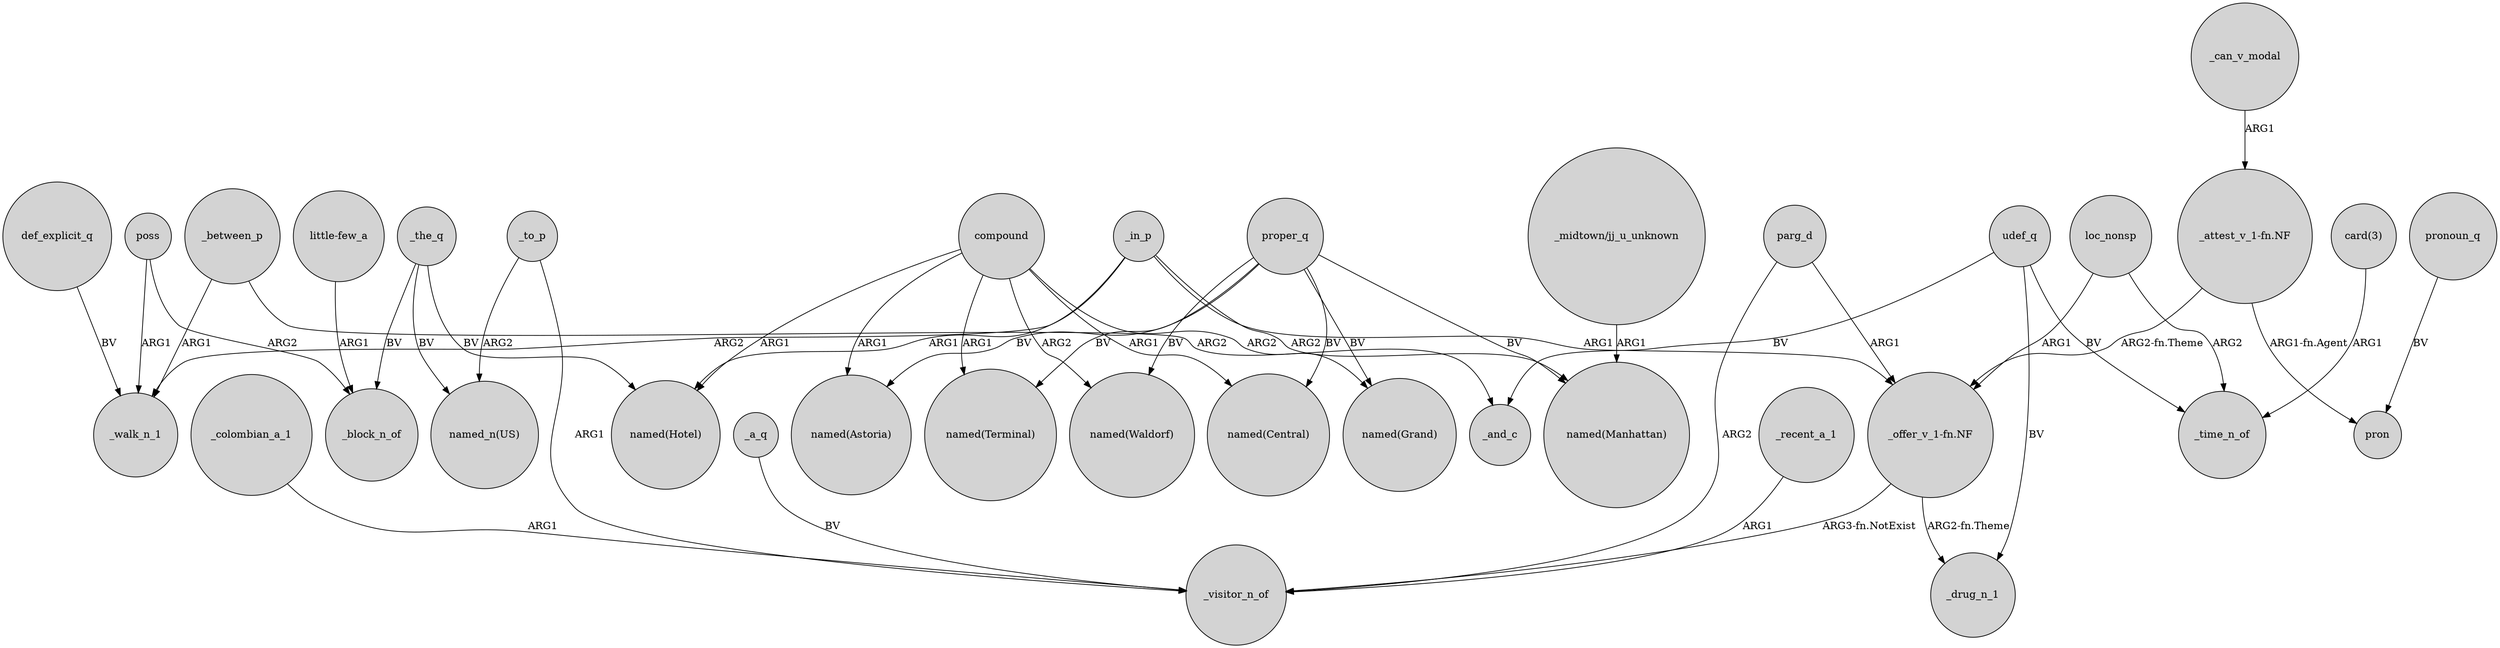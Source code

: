 digraph {
	node [shape=circle style=filled]
	_between_p -> _walk_n_1 [label=ARG1]
	_in_p -> "_offer_v_1-fn.NF" [label=ARG1]
	_recent_a_1 -> _visitor_n_of [label=ARG1]
	def_explicit_q -> _walk_n_1 [label=BV]
	"_offer_v_1-fn.NF" -> _visitor_n_of [label="ARG3-fn.NotExist"]
	compound -> "named(Central)" [label=ARG1]
	proper_q -> "named(Grand)" [label=BV]
	"_attest_v_1-fn.NF" -> "_offer_v_1-fn.NF" [label="ARG2-fn.Theme"]
	"_midtown/jj_u_unknown" -> "named(Manhattan)" [label=ARG1]
	loc_nonsp -> "_offer_v_1-fn.NF" [label=ARG1]
	poss -> _block_n_of [label=ARG2]
	_the_q -> "named(Hotel)" [label=BV]
	proper_q -> "named(Astoria)" [label=BV]
	_in_p -> _walk_n_1 [label=ARG2]
	loc_nonsp -> _time_n_of [label=ARG2]
	proper_q -> "named(Terminal)" [label=BV]
	compound -> "named(Grand)" [label=ARG2]
	_colombian_a_1 -> _visitor_n_of [label=ARG1]
	compound -> "named(Hotel)" [label=ARG1]
	udef_q -> _drug_n_1 [label=BV]
	proper_q -> "named(Manhattan)" [label=BV]
	_to_p -> "named_n(US)" [label=ARG2]
	_the_q -> "named_n(US)" [label=BV]
	_a_q -> _visitor_n_of [label=BV]
	"card(3)" -> _time_n_of [label=ARG1]
	pronoun_q -> pron [label=BV]
	_the_q -> _block_n_of [label=BV]
	_to_p -> _visitor_n_of [label=ARG1]
	compound -> "named(Waldorf)" [label=ARG2]
	"_attest_v_1-fn.NF" -> pron [label="ARG1-fn.Agent"]
	udef_q -> _time_n_of [label=BV]
	_between_p -> _and_c [label=ARG2]
	proper_q -> "named(Central)" [label=BV]
	compound -> "named(Terminal)" [label=ARG1]
	_in_p -> "named(Hotel)" [label=ARG1]
	_in_p -> "named(Manhattan)" [label=ARG2]
	_can_v_modal -> "_attest_v_1-fn.NF" [label=ARG1]
	proper_q -> "named(Waldorf)" [label=BV]
	compound -> "named(Astoria)" [label=ARG1]
	poss -> _walk_n_1 [label=ARG1]
	parg_d -> _visitor_n_of [label=ARG2]
	"_offer_v_1-fn.NF" -> _drug_n_1 [label="ARG2-fn.Theme"]
	"little-few_a" -> _block_n_of [label=ARG1]
	udef_q -> _and_c [label=BV]
	parg_d -> "_offer_v_1-fn.NF" [label=ARG1]
}
